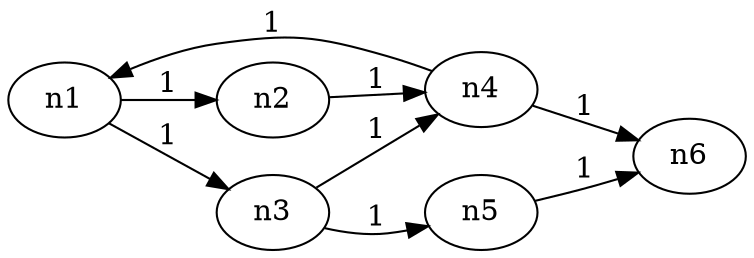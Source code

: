 digraph G {
rankdir=LR;
n1->n2 [label="1"];
n1->n3 [label="1"];
n2->n4 [label="1"];
n3->n4 [label="1"];
n3->n5 [label="1"];
n4->n1 [label="1"];
n4->n6 [label="1"];
n5->n6 [label="1"];
}